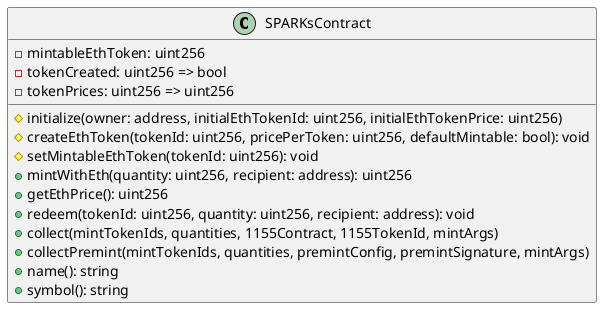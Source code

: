 @startuml
class SPARKsContract {
    # initialize(owner: address, initialEthTokenId: uint256, initialEthTokenPrice: uint256)
    # createEthToken(tokenId: uint256, pricePerToken: uint256, defaultMintable: bool): void
    # setMintableEthToken(tokenId: uint256): void
    + mintWithEth(quantity: uint256, recipient: address): uint256
    + getEthPrice(): uint256
    + redeem(tokenId: uint256, quantity: uint256, recipient: address): void
    + collect(mintTokenIds, quantities, 1155Contract, 1155TokenId, mintArgs)
    + collectPremint(mintTokenIds, quantities, premintConfig, premintSignature, mintArgs)
    - mintableEthToken: uint256
    - tokenCreated: uint256 => bool
    - tokenPrices: uint256 => uint256
    + name(): string
    + symbol(): string
}
@enduml